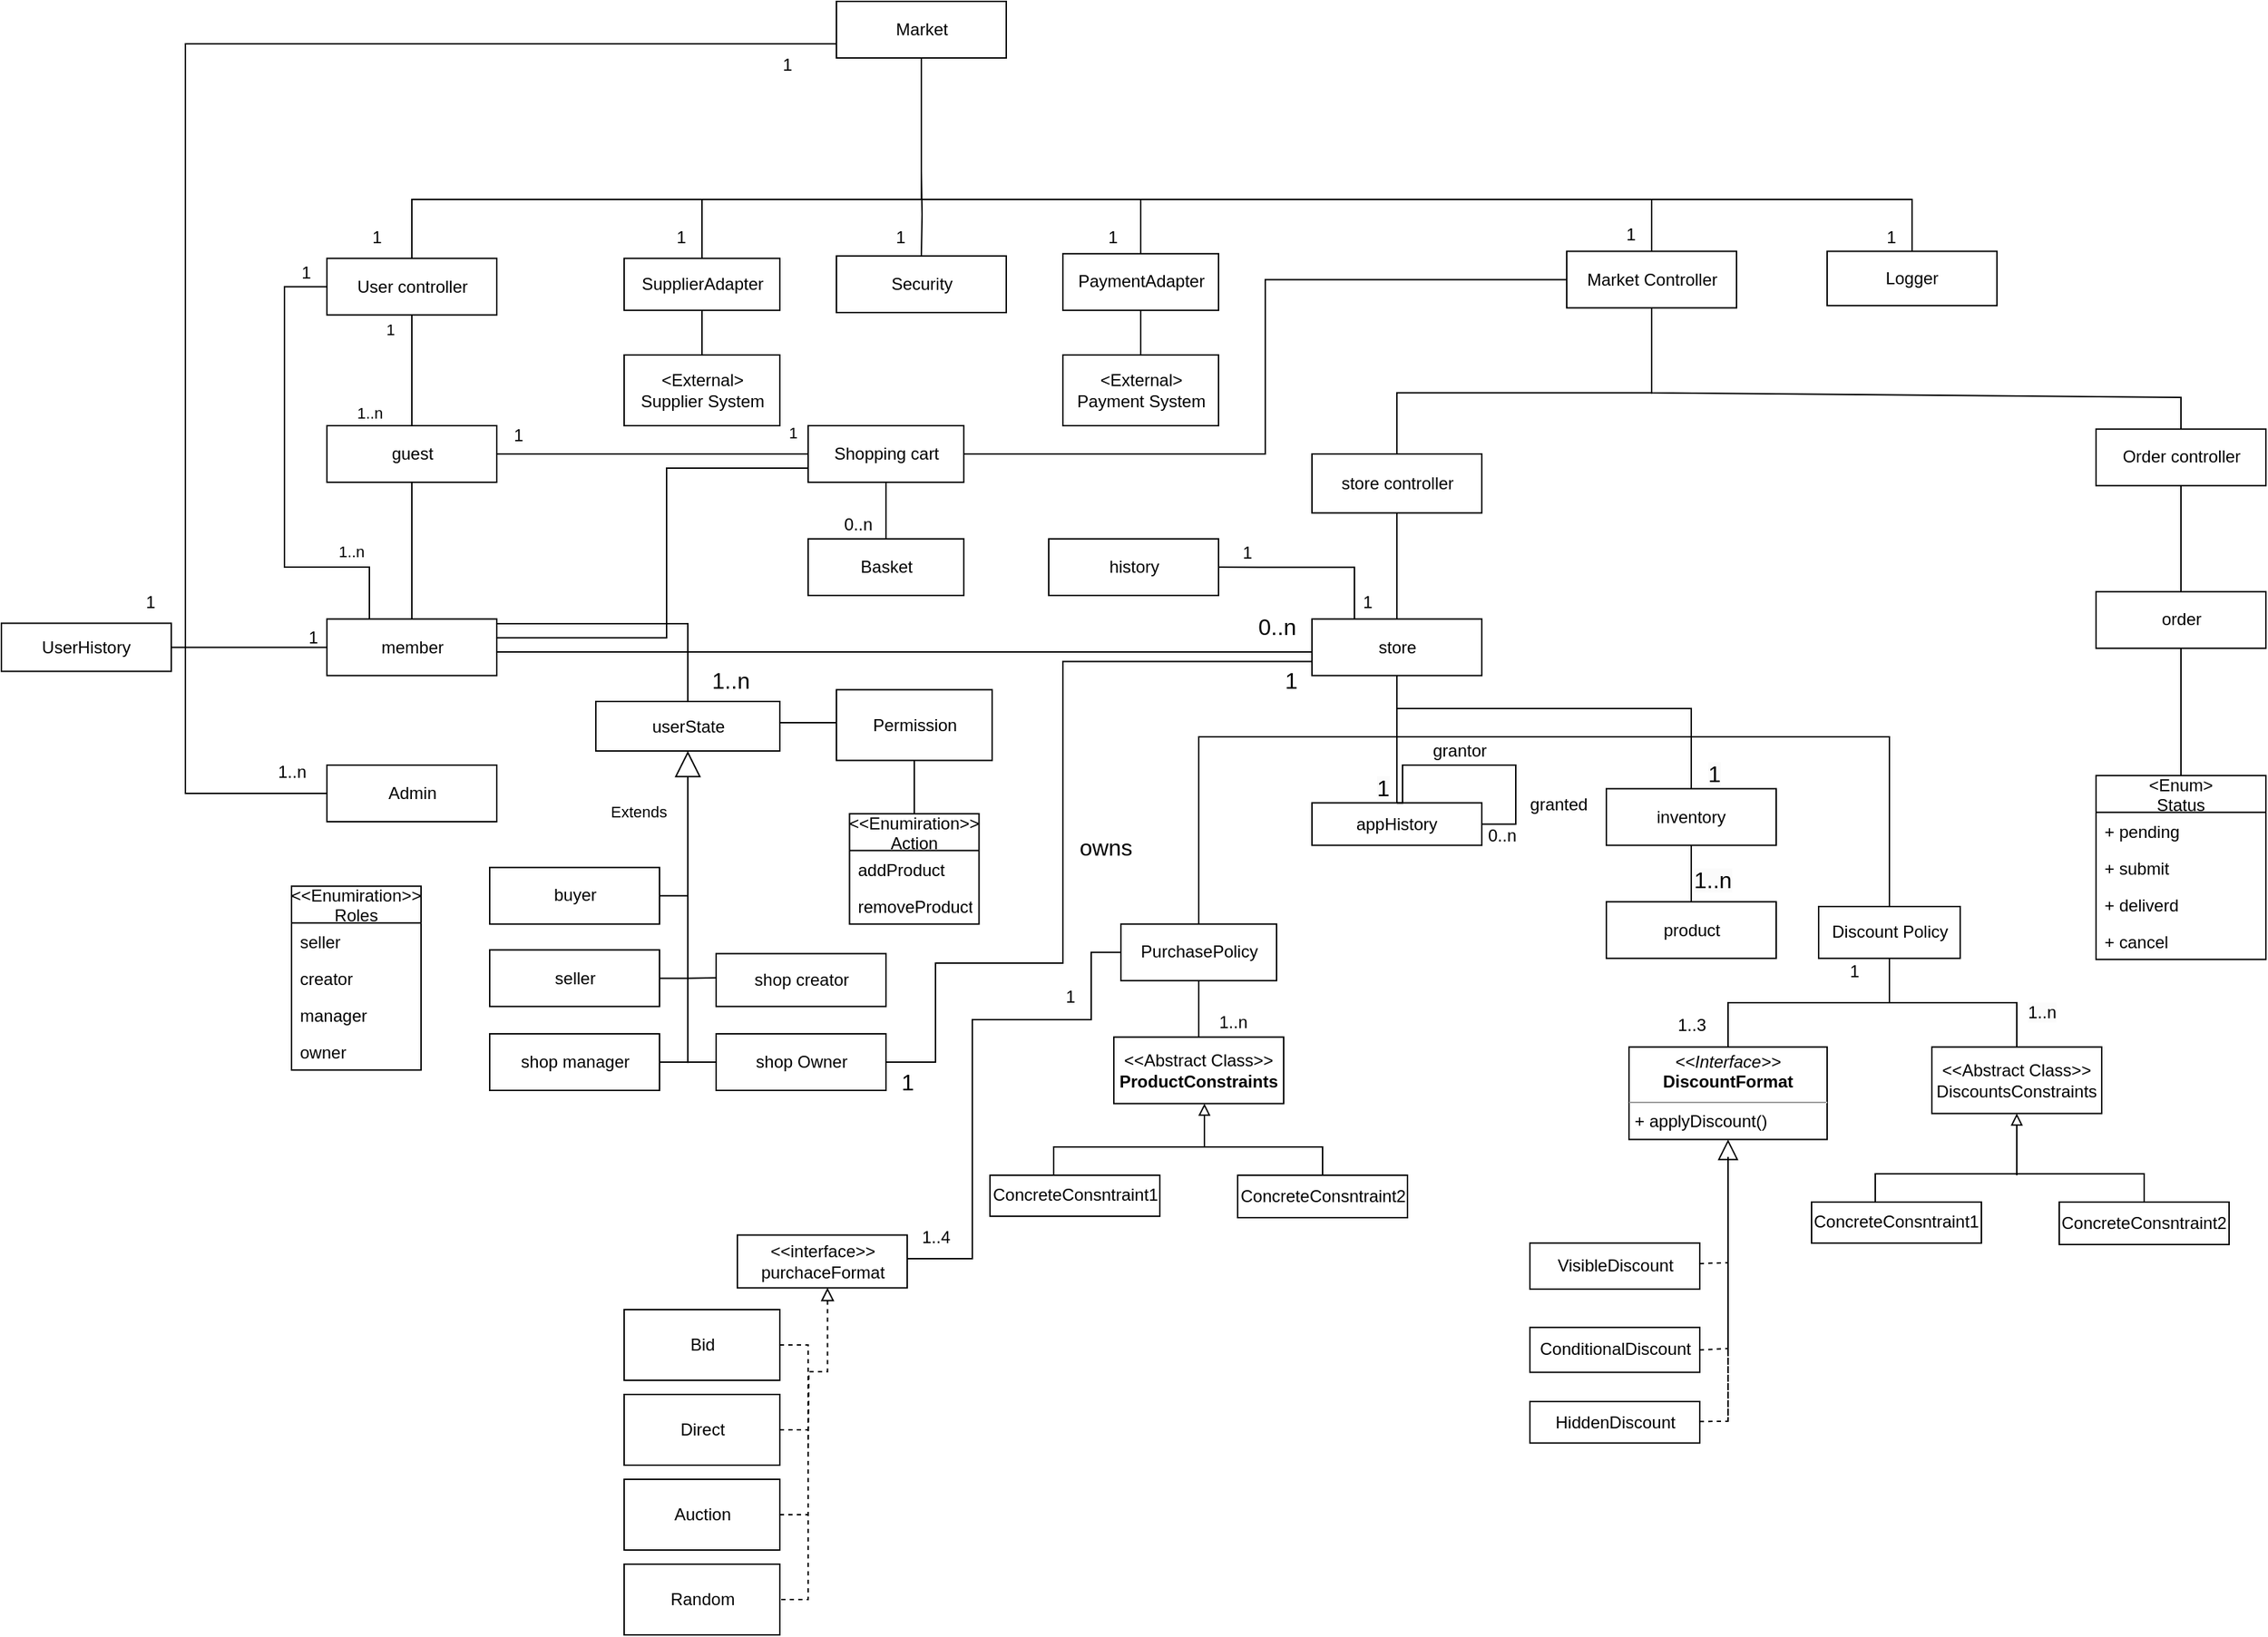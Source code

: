 
<mxfile version="21.1.2" type="device">
  <diagram name="‫עמוד-1‬" id="rkFVJ4aE5Ij6ZQvHDKRF">
    <mxGraphModel dx="2302" dy="1347" grid="1" gridSize="10" guides="1" tooltips="1" connect="1" arrows="1" fold="1" page="1" pageScale="1" pageWidth="827" pageHeight="1169" math="0" shadow="0">
      <root>
        <mxCell id="0" />
        <mxCell id="1" parent="0" />
        <mxCell id="ODd8JgYDGWRqZiN91gh2-188" style="edgeStyle=none;rounded=0;orthogonalLoop=1;jettySize=auto;html=1;entryX=0.5;entryY=0;entryDx=0;entryDy=0;startArrow=none;startFill=0;endArrow=none;endFill=0;" parent="1" source="ODd8JgYDGWRqZiN91gh2-10" target="ODd8JgYDGWRqZiN91gh2-12" edge="1">
          <mxGeometry relative="1" as="geometry">
            <Array as="points">
              <mxPoint x="1176" y="316.7" />
              <mxPoint x="996" y="316.7" />
            </Array>
          </mxGeometry>
        </mxCell>
        <mxCell id="ODd8JgYDGWRqZiN91gh2-189" style="edgeStyle=none;rounded=0;orthogonalLoop=1;jettySize=auto;html=1;entryX=0.5;entryY=0;entryDx=0;entryDy=0;startArrow=none;startFill=0;endArrow=none;endFill=0;" parent="1" source="ODd8JgYDGWRqZiN91gh2-10" target="ODd8JgYDGWRqZiN91gh2-29" edge="1">
          <mxGeometry relative="1" as="geometry">
            <Array as="points">
              <mxPoint x="1176" y="316.7" />
              <mxPoint x="1550" y="320" />
            </Array>
          </mxGeometry>
        </mxCell>
        <mxCell id="ODd8JgYDGWRqZiN91gh2-10" value="Market Controller" style="html=1;" parent="1" vertex="1">
          <mxGeometry x="1116" y="216.7" width="120" height="40" as="geometry" />
        </mxCell>
        <mxCell id="v24xrxlarrLK1afdBzj7-1" style="edgeStyle=orthogonalEdgeStyle;rounded=0;orthogonalLoop=1;jettySize=auto;html=1;entryX=0.25;entryY=0;entryDx=0;entryDy=0;endArrow=none;endFill=0;" parent="1" source="ODd8JgYDGWRqZiN91gh2-11" target="ODd8JgYDGWRqZiN91gh2-123" edge="1">
          <mxGeometry relative="1" as="geometry">
            <Array as="points">
              <mxPoint x="210" y="242" />
              <mxPoint x="210" y="440" />
              <mxPoint x="270" y="440" />
            </Array>
          </mxGeometry>
        </mxCell>
        <mxCell id="ODd8JgYDGWRqZiN91gh2-11" value="User controller" style="html=1;" parent="1" vertex="1">
          <mxGeometry x="240" y="221.7" width="120" height="40" as="geometry" />
        </mxCell>
        <mxCell id="ODd8JgYDGWRqZiN91gh2-12" value="store controller" style="html=1;" parent="1" vertex="1">
          <mxGeometry x="936" y="360" width="120" height="41.7" as="geometry" />
        </mxCell>
        <mxCell id="ODd8JgYDGWRqZiN91gh2-83" style="edgeStyle=none;rounded=0;orthogonalLoop=1;jettySize=auto;html=1;startArrow=none;startFill=0;endArrow=none;endFill=0;entryX=0;entryY=0.5;entryDx=0;entryDy=0;exitX=1;exitY=0.5;exitDx=0;exitDy=0;" parent="1" source="ODd8JgYDGWRqZiN91gh2-43" target="ODd8JgYDGWRqZiN91gh2-76" edge="1">
          <mxGeometry relative="1" as="geometry">
            <mxPoint x="250" y="496.7" as="sourcePoint" />
            <Array as="points">
              <mxPoint x="400" y="360" />
              <mxPoint x="570" y="360" />
            </Array>
          </mxGeometry>
        </mxCell>
        <mxCell id="ODd8JgYDGWRqZiN91gh2-17" value="1" style="endArrow=none;html=1;endSize=12;startArrow=none;startSize=14;startFill=0;edgeStyle=orthogonalEdgeStyle;align=left;verticalAlign=bottom;rounded=0;endFill=0;exitX=0.5;exitY=1;exitDx=0;exitDy=0;" parent="1" source="ODd8JgYDGWRqZiN91gh2-11" target="ODd8JgYDGWRqZiN91gh2-43" edge="1">
          <mxGeometry x="-0.52" y="-20" relative="1" as="geometry">
            <mxPoint x="280" y="310" as="sourcePoint" />
            <mxPoint x="310" y="480" as="targetPoint" />
            <mxPoint as="offset" />
            <Array as="points" />
          </mxGeometry>
        </mxCell>
        <mxCell id="ODd8JgYDGWRqZiN91gh2-46" value="1..n" style="edgeLabel;html=1;align=center;verticalAlign=middle;resizable=0;points=[];" parent="ODd8JgYDGWRqZiN91gh2-17" vertex="1" connectable="0">
          <mxGeometry x="0.877" y="3" relative="1" as="geometry">
            <mxPoint x="-33" y="-4" as="offset" />
          </mxGeometry>
        </mxCell>
        <mxCell id="Q3EcY2VjpeWDla9Mks9k-8" style="edgeStyle=orthogonalEdgeStyle;rounded=0;orthogonalLoop=1;jettySize=auto;html=1;entryX=0;entryY=0.5;entryDx=0;entryDy=0;endArrow=none;endFill=0;" parent="1" source="ODd8JgYDGWRqZiN91gh2-18" target="yxRQthmmu6O1LKz6OyQO-40" edge="1">
          <mxGeometry relative="1" as="geometry">
            <mxPoint x="595" y="548.68" as="targetPoint" />
            <Array as="points">
              <mxPoint x="600" y="550" />
            </Array>
          </mxGeometry>
        </mxCell>
        <mxCell id="ODd8JgYDGWRqZiN91gh2-18" value="userState" style="html=1;" parent="1" vertex="1">
          <mxGeometry x="430" y="535" width="130" height="35" as="geometry" />
        </mxCell>
        <mxCell id="ODd8JgYDGWRqZiN91gh2-21" style="edgeStyle=orthogonalEdgeStyle;rounded=0;orthogonalLoop=1;jettySize=auto;html=1;endArrow=none;endFill=0;" parent="1" source="ODd8JgYDGWRqZiN91gh2-20" edge="1">
          <mxGeometry relative="1" as="geometry">
            <mxPoint x="660" y="180" as="targetPoint" />
          </mxGeometry>
        </mxCell>
        <mxCell id="-APXzpNi7e3R-6h7DP6N-12" style="edgeStyle=orthogonalEdgeStyle;rounded=0;orthogonalLoop=1;jettySize=auto;html=1;entryX=0;entryY=0.5;entryDx=0;entryDy=0;endArrow=none;endFill=0;" parent="1" source="ODd8JgYDGWRqZiN91gh2-20" target="ODd8JgYDGWRqZiN91gh2-85" edge="1">
          <mxGeometry relative="1" as="geometry">
            <mxPoint x="220" y="730" as="targetPoint" />
            <Array as="points">
              <mxPoint x="140" y="70" />
              <mxPoint x="140" y="600" />
              <mxPoint x="240" y="600" />
            </Array>
          </mxGeometry>
        </mxCell>
        <mxCell id="f4669zx7-eFwIOXkD8-4-4" style="edgeStyle=orthogonalEdgeStyle;rounded=0;orthogonalLoop=1;jettySize=auto;html=1;entryX=0.5;entryY=0;entryDx=0;entryDy=0;endArrow=none;endFill=0;" parent="1" source="ODd8JgYDGWRqZiN91gh2-20" target="f4669zx7-eFwIOXkD8-4-3" edge="1">
          <mxGeometry relative="1" as="geometry">
            <Array as="points">
              <mxPoint x="660" y="180" />
              <mxPoint x="1360" y="180" />
            </Array>
          </mxGeometry>
        </mxCell>
        <mxCell id="ODd8JgYDGWRqZiN91gh2-20" value="Market" style="html=1;" parent="1" vertex="1">
          <mxGeometry x="600" y="40" width="120" height="40" as="geometry" />
        </mxCell>
        <mxCell id="ODd8JgYDGWRqZiN91gh2-25" style="edgeStyle=orthogonalEdgeStyle;rounded=0;orthogonalLoop=1;jettySize=auto;html=1;entryX=0.5;entryY=0;entryDx=0;entryDy=0;endArrow=none;endFill=0;" parent="1" target="ODd8JgYDGWRqZiN91gh2-11" edge="1">
          <mxGeometry relative="1" as="geometry">
            <mxPoint x="640" y="180" as="sourcePoint" />
            <Array as="points">
              <mxPoint x="300" y="180" />
            </Array>
          </mxGeometry>
        </mxCell>
        <mxCell id="ODd8JgYDGWRqZiN91gh2-140" style="edgeStyle=none;rounded=0;orthogonalLoop=1;jettySize=auto;html=1;entryX=0.5;entryY=0;entryDx=0;entryDy=0;startArrow=none;startFill=0;endArrow=none;endFill=0;" parent="1" target="-APXzpNi7e3R-6h7DP6N-36" edge="1">
          <mxGeometry relative="1" as="geometry">
            <Array as="points">
              <mxPoint x="660" y="180" />
              <mxPoint x="505" y="180" />
            </Array>
            <mxPoint x="500" y="216.7" as="targetPoint" />
            <mxPoint x="660" y="160" as="sourcePoint" />
          </mxGeometry>
        </mxCell>
        <mxCell id="ODd8JgYDGWRqZiN91gh2-141" style="edgeStyle=none;rounded=0;orthogonalLoop=1;jettySize=auto;html=1;entryX=0.5;entryY=0;entryDx=0;entryDy=0;startArrow=none;startFill=0;endArrow=none;endFill=0;" parent="1" target="-APXzpNi7e3R-6h7DP6N-34" edge="1">
          <mxGeometry relative="1" as="geometry">
            <Array as="points">
              <mxPoint x="660" y="180" />
              <mxPoint x="815" y="180" />
            </Array>
            <mxPoint x="806.0" y="216.7" as="targetPoint" />
            <mxPoint x="660" y="160" as="sourcePoint" />
          </mxGeometry>
        </mxCell>
        <mxCell id="-APXzpNi7e3R-6h7DP6N-39" style="edgeStyle=orthogonalEdgeStyle;rounded=0;orthogonalLoop=1;jettySize=auto;html=1;entryX=0.5;entryY=0;entryDx=0;entryDy=0;endArrow=none;endFill=0;" parent="1" target="-APXzpNi7e3R-6h7DP6N-20" edge="1">
          <mxGeometry relative="1" as="geometry">
            <mxPoint x="660" y="160" as="sourcePoint" />
          </mxGeometry>
        </mxCell>
        <mxCell id="ODd8JgYDGWRqZiN91gh2-185" style="edgeStyle=none;rounded=0;orthogonalLoop=1;jettySize=auto;html=1;exitX=0.5;exitY=1;exitDx=0;exitDy=0;entryX=0.5;entryY=0;entryDx=0;entryDy=0;startArrow=none;startFill=0;endArrow=none;endFill=0;" parent="1" source="ODd8JgYDGWRqZiN91gh2-27" target="ODd8JgYDGWRqZiN91gh2-184" edge="1">
          <mxGeometry relative="1" as="geometry">
            <Array as="points">
              <mxPoint x="996" y="560" />
              <mxPoint x="1344" y="560" />
            </Array>
          </mxGeometry>
        </mxCell>
        <mxCell id="ODd8JgYDGWRqZiN91gh2-186" style="edgeStyle=none;rounded=0;orthogonalLoop=1;jettySize=auto;html=1;exitX=0.5;exitY=1;exitDx=0;exitDy=0;entryX=0.5;entryY=0;entryDx=0;entryDy=0;startArrow=none;startFill=0;endArrow=none;endFill=0;" parent="1" source="ODd8JgYDGWRqZiN91gh2-27" target="Y32BuV7cdeY4dN6Mmz1U-1" edge="1">
          <mxGeometry relative="1" as="geometry">
            <Array as="points">
              <mxPoint x="996" y="560" />
              <mxPoint x="856" y="560" />
            </Array>
            <mxPoint x="856" y="710" as="targetPoint" />
          </mxGeometry>
        </mxCell>
        <mxCell id="p_VHPN1_gjO6qZcoMLTe-158" style="edgeStyle=orthogonalEdgeStyle;rounded=0;orthogonalLoop=1;jettySize=auto;html=1;exitX=0.25;exitY=0;exitDx=0;exitDy=0;entryX=1;entryY=0.5;entryDx=0;entryDy=0;startArrow=none;startFill=0;endArrow=none;endFill=0;" parent="1" source="ODd8JgYDGWRqZiN91gh2-27" target="p_VHPN1_gjO6qZcoMLTe-157" edge="1">
          <mxGeometry relative="1" as="geometry" />
        </mxCell>
        <mxCell id="Ld3xxpGqD0_XtxCi6bYy-3" style="edgeStyle=orthogonalEdgeStyle;rounded=0;orthogonalLoop=1;jettySize=auto;html=1;endArrow=none;endFill=0;" edge="1" parent="1" source="ODd8JgYDGWRqZiN91gh2-27" target="Ld3xxpGqD0_XtxCi6bYy-2">
          <mxGeometry relative="1" as="geometry">
            <Array as="points">
              <mxPoint x="996" y="540" />
              <mxPoint x="1204" y="540" />
            </Array>
          </mxGeometry>
        </mxCell>
        <mxCell id="ODd8JgYDGWRqZiN91gh2-27" value="store" style="html=1;" parent="1" vertex="1">
          <mxGeometry x="936" y="476.7" width="120" height="40" as="geometry" />
        </mxCell>
        <mxCell id="ODd8JgYDGWRqZiN91gh2-29" value="Order controller" style="html=1;" parent="1" vertex="1">
          <mxGeometry x="1490" y="342.38" width="120" height="40" as="geometry" />
        </mxCell>
        <mxCell id="p_VHPN1_gjO6qZcoMLTe-162" style="edgeStyle=orthogonalEdgeStyle;rounded=0;orthogonalLoop=1;jettySize=auto;html=1;entryX=0;entryY=0.75;entryDx=0;entryDy=0;startArrow=none;startFill=0;endArrow=none;endFill=0;" parent="1" source="ODd8JgYDGWRqZiN91gh2-35" target="ODd8JgYDGWRqZiN91gh2-27" edge="1">
          <mxGeometry relative="1" as="geometry">
            <Array as="points">
              <mxPoint x="670" y="790" />
              <mxPoint x="670" y="720" />
              <mxPoint x="760" y="720" />
              <mxPoint x="760" y="507" />
            </Array>
          </mxGeometry>
        </mxCell>
        <mxCell id="ODd8JgYDGWRqZiN91gh2-35" value="shop Owner" style="html=1;" parent="1" vertex="1">
          <mxGeometry x="515" y="770.0" width="120" height="40" as="geometry" />
        </mxCell>
        <mxCell id="-APXzpNi7e3R-6h7DP6N-9" style="edgeStyle=orthogonalEdgeStyle;rounded=0;orthogonalLoop=1;jettySize=auto;html=1;entryX=0;entryY=0.5;entryDx=0;entryDy=0;endArrow=none;endFill=0;" parent="1" source="ODd8JgYDGWRqZiN91gh2-36" target="ODd8JgYDGWRqZiN91gh2-35" edge="1">
          <mxGeometry relative="1" as="geometry" />
        </mxCell>
        <mxCell id="ODd8JgYDGWRqZiN91gh2-36" value="shop manager" style="html=1;" parent="1" vertex="1">
          <mxGeometry x="355" y="770.0" width="120" height="40" as="geometry" />
        </mxCell>
        <mxCell id="ODd8JgYDGWRqZiN91gh2-37" value="shop creator" style="html=1;" parent="1" vertex="1">
          <mxGeometry x="515" y="713.3" width="120" height="37.38" as="geometry" />
        </mxCell>
        <mxCell id="-APXzpNi7e3R-6h7DP6N-8" style="edgeStyle=orthogonalEdgeStyle;rounded=0;orthogonalLoop=1;jettySize=auto;html=1;entryX=-0.002;entryY=0.457;entryDx=0;entryDy=0;entryPerimeter=0;endArrow=none;endFill=0;" parent="1" source="ODd8JgYDGWRqZiN91gh2-38" target="ODd8JgYDGWRqZiN91gh2-37" edge="1">
          <mxGeometry relative="1" as="geometry" />
        </mxCell>
        <mxCell id="ODd8JgYDGWRqZiN91gh2-38" value="seller" style="html=1;" parent="1" vertex="1">
          <mxGeometry x="355" y="710.68" width="120" height="40" as="geometry" />
        </mxCell>
        <mxCell id="ODd8JgYDGWRqZiN91gh2-43" value="guest" style="html=1;" parent="1" vertex="1">
          <mxGeometry x="240" y="340.0" width="120" height="40" as="geometry" />
        </mxCell>
        <mxCell id="ODd8JgYDGWRqZiN91gh2-49" value="" style="endArrow=none;endFill=0;endSize=24;html=1;rounded=0;exitX=0.5;exitY=0;exitDx=0;exitDy=0;entryX=0.5;entryY=1;entryDx=0;entryDy=0;startArrow=none;startFill=0;" parent="1" source="ODd8JgYDGWRqZiN91gh2-27" target="ODd8JgYDGWRqZiN91gh2-12" edge="1">
          <mxGeometry width="160" relative="1" as="geometry">
            <mxPoint x="620" y="491.7" as="sourcePoint" />
            <mxPoint x="1036" y="416.7" as="targetPoint" />
          </mxGeometry>
        </mxCell>
        <mxCell id="ODd8JgYDGWRqZiN91gh2-52" value="product" style="html=1;" parent="1" vertex="1">
          <mxGeometry x="1144" y="676.65" width="120" height="40" as="geometry" />
        </mxCell>
        <mxCell id="ODd8JgYDGWRqZiN91gh2-55" value="order" style="html=1;" parent="1" vertex="1">
          <mxGeometry x="1490" y="457.38" width="120" height="40" as="geometry" />
        </mxCell>
        <mxCell id="ODd8JgYDGWRqZiN91gh2-58" value="" style="endArrow=none;endFill=0;endSize=24;html=1;rounded=0;exitX=0.5;exitY=0;exitDx=0;exitDy=0;entryX=0.5;entryY=1;entryDx=0;entryDy=0;startArrow=none;startFill=0;" parent="1" source="ODd8JgYDGWRqZiN91gh2-55" target="ODd8JgYDGWRqZiN91gh2-29" edge="1">
          <mxGeometry width="160" relative="1" as="geometry">
            <mxPoint x="1553" y="387.38" as="sourcePoint" />
            <mxPoint x="1486" y="427.38" as="targetPoint" />
          </mxGeometry>
        </mxCell>
        <mxCell id="ODd8JgYDGWRqZiN91gh2-70" value="&lt;Enum&gt;&#xa;Status" style="swimlane;fontStyle=0;childLayout=stackLayout;horizontal=1;startSize=26;fillColor=none;horizontalStack=0;resizeParent=1;resizeParentMax=0;resizeLast=0;collapsible=1;marginBottom=0;" parent="1" vertex="1">
          <mxGeometry x="1490" y="587.38" width="120" height="130" as="geometry" />
        </mxCell>
        <mxCell id="ODd8JgYDGWRqZiN91gh2-71" value="+ pending" style="text;strokeColor=none;fillColor=none;align=left;verticalAlign=top;spacingLeft=4;spacingRight=4;overflow=hidden;rotatable=0;points=[[0,0.5],[1,0.5]];portConstraint=eastwest;" parent="ODd8JgYDGWRqZiN91gh2-70" vertex="1">
          <mxGeometry y="26" width="120" height="26" as="geometry" />
        </mxCell>
        <mxCell id="ODd8JgYDGWRqZiN91gh2-72" value="+ submit" style="text;strokeColor=none;fillColor=none;align=left;verticalAlign=top;spacingLeft=4;spacingRight=4;overflow=hidden;rotatable=0;points=[[0,0.5],[1,0.5]];portConstraint=eastwest;" parent="ODd8JgYDGWRqZiN91gh2-70" vertex="1">
          <mxGeometry y="52" width="120" height="26" as="geometry" />
        </mxCell>
        <mxCell id="ODd8JgYDGWRqZiN91gh2-74" value="+ deliverd" style="text;strokeColor=none;fillColor=none;align=left;verticalAlign=top;spacingLeft=4;spacingRight=4;overflow=hidden;rotatable=0;points=[[0,0.5],[1,0.5]];portConstraint=eastwest;" parent="ODd8JgYDGWRqZiN91gh2-70" vertex="1">
          <mxGeometry y="78" width="120" height="26" as="geometry" />
        </mxCell>
        <mxCell id="ODd8JgYDGWRqZiN91gh2-73" value="+ cancel" style="text;strokeColor=none;fillColor=none;align=left;verticalAlign=top;spacingLeft=4;spacingRight=4;overflow=hidden;rotatable=0;points=[[0,0.5],[1,0.5]];portConstraint=eastwest;" parent="ODd8JgYDGWRqZiN91gh2-70" vertex="1">
          <mxGeometry y="104" width="120" height="26" as="geometry" />
        </mxCell>
        <mxCell id="ODd8JgYDGWRqZiN91gh2-75" value="" style="endArrow=none;endFill=0;endSize=12;html=1;rounded=0;exitX=0.5;exitY=1;exitDx=0;exitDy=0;entryX=0.5;entryY=0;entryDx=0;entryDy=0;startArrow=none;startFill=0;" parent="1" source="ODd8JgYDGWRqZiN91gh2-55" target="ODd8JgYDGWRqZiN91gh2-70" edge="1">
          <mxGeometry width="160" relative="1" as="geometry">
            <mxPoint x="1537" y="547.38" as="sourcePoint" />
            <mxPoint x="1697" y="547.38" as="targetPoint" />
          </mxGeometry>
        </mxCell>
        <mxCell id="-APXzpNi7e3R-6h7DP6N-27" style="edgeStyle=orthogonalEdgeStyle;rounded=0;orthogonalLoop=1;jettySize=auto;html=1;entryX=0;entryY=0.5;entryDx=0;entryDy=0;endArrow=none;endFill=0;" parent="1" source="ODd8JgYDGWRqZiN91gh2-76" target="ODd8JgYDGWRqZiN91gh2-10" edge="1">
          <mxGeometry relative="1" as="geometry" />
        </mxCell>
        <mxCell id="ODd8JgYDGWRqZiN91gh2-76" value="Shopping cart" style="html=1;" parent="1" vertex="1">
          <mxGeometry x="580" y="340" width="110" height="40" as="geometry" />
        </mxCell>
        <mxCell id="ODd8JgYDGWRqZiN91gh2-77" value="Basket" style="html=1;" parent="1" vertex="1">
          <mxGeometry x="580" y="420.05" width="110" height="40" as="geometry" />
        </mxCell>
        <mxCell id="ODd8JgYDGWRqZiN91gh2-82" value="" style="endArrow=none;endFill=0;endSize=24;html=1;rounded=0;exitX=0.5;exitY=0;exitDx=0;exitDy=0;" parent="1" source="ODd8JgYDGWRqZiN91gh2-77" target="ODd8JgYDGWRqZiN91gh2-76" edge="1">
          <mxGeometry width="160" relative="1" as="geometry">
            <mxPoint x="-10.0" y="543.35" as="sourcePoint" />
            <mxPoint x="-30.0" y="533.35" as="targetPoint" />
          </mxGeometry>
        </mxCell>
        <mxCell id="ODd8JgYDGWRqZiN91gh2-85" value="Admin" style="html=1;" parent="1" vertex="1">
          <mxGeometry x="240" y="580" width="120" height="40" as="geometry" />
        </mxCell>
        <mxCell id="ODd8JgYDGWRqZiN91gh2-110" value="Extends" style="endArrow=block;endSize=16;endFill=0;html=1;rounded=0;entryX=0.5;entryY=1;entryDx=0;entryDy=0;" parent="1" target="ODd8JgYDGWRqZiN91gh2-18" edge="1">
          <mxGeometry x="0.607" y="35" width="160" relative="1" as="geometry">
            <mxPoint x="495" y="790.68" as="sourcePoint" />
            <mxPoint x="155" y="679.58" as="targetPoint" />
            <Array as="points" />
            <mxPoint as="offset" />
          </mxGeometry>
        </mxCell>
        <mxCell id="f4669zx7-eFwIOXkD8-4-1" style="edgeStyle=orthogonalEdgeStyle;rounded=0;orthogonalLoop=1;jettySize=auto;html=1;entryX=0;entryY=0.5;entryDx=0;entryDy=0;endArrow=none;endFill=0;" parent="1" source="ODd8JgYDGWRqZiN91gh2-123" target="ODd8JgYDGWRqZiN91gh2-76" edge="1">
          <mxGeometry relative="1" as="geometry">
            <Array as="points">
              <mxPoint x="480" y="490" />
              <mxPoint x="480" y="370" />
              <mxPoint x="580" y="370" />
            </Array>
          </mxGeometry>
        </mxCell>
        <mxCell id="Ld3xxpGqD0_XtxCi6bYy-6" style="edgeStyle=orthogonalEdgeStyle;rounded=0;orthogonalLoop=1;jettySize=auto;html=1;endArrow=none;endFill=0;" edge="1" parent="1" source="ODd8JgYDGWRqZiN91gh2-123" target="ODd8JgYDGWRqZiN91gh2-43">
          <mxGeometry relative="1" as="geometry" />
        </mxCell>
        <mxCell id="ODd8JgYDGWRqZiN91gh2-123" value="member" style="html=1;" parent="1" vertex="1">
          <mxGeometry x="240" y="476.7" width="120" height="40" as="geometry" />
        </mxCell>
        <mxCell id="ODd8JgYDGWRqZiN91gh2-126" value="" style="endArrow=none;endFill=0;endSize=24;html=1;rounded=0;exitX=0.5;exitY=0;exitDx=0;exitDy=0;startArrow=none;startFill=0;" parent="1" source="ODd8JgYDGWRqZiN91gh2-18" edge="1">
          <mxGeometry width="160" relative="1" as="geometry">
            <mxPoint x="370" y="770" as="sourcePoint" />
            <mxPoint x="360" y="480" as="targetPoint" />
            <Array as="points">
              <mxPoint x="495" y="480" />
              <mxPoint x="400" y="480" />
            </Array>
          </mxGeometry>
        </mxCell>
        <mxCell id="yxRQthmmu6O1LKz6OyQO-62" style="edgeStyle=orthogonalEdgeStyle;rounded=0;orthogonalLoop=1;jettySize=auto;html=1;fontSize=12;endArrow=none;endFill=0;exitX=1;exitY=0.5;exitDx=0;exitDy=0;" parent="1" source="ODd8JgYDGWRqZiN91gh2-123" target="ODd8JgYDGWRqZiN91gh2-27" edge="1">
          <mxGeometry relative="1" as="geometry">
            <mxPoint x="370" y="496.7" as="sourcePoint" />
            <Array as="points">
              <mxPoint x="360" y="500" />
            </Array>
          </mxGeometry>
        </mxCell>
        <mxCell id="ODd8JgYDGWRqZiN91gh2-139" style="edgeStyle=orthogonalEdgeStyle;rounded=0;orthogonalLoop=1;jettySize=auto;html=1;entryX=0.5;entryY=0;entryDx=0;entryDy=0;exitX=0.5;exitY=1;exitDx=0;exitDy=0;startArrow=none;endArrow=none;endFill=0;" parent="1" target="ODd8JgYDGWRqZiN91gh2-10" edge="1">
          <mxGeometry relative="1" as="geometry">
            <mxPoint x="660" y="160" as="sourcePoint" />
            <mxPoint x="230" y="210" as="targetPoint" />
            <Array as="points">
              <mxPoint x="660" y="180" />
              <mxPoint x="1176" y="180" />
            </Array>
          </mxGeometry>
        </mxCell>
        <mxCell id="ODd8JgYDGWRqZiN91gh2-175" value="" style="group" parent="1" vertex="1" connectable="0">
          <mxGeometry x="1090" y="779.32" width="210" height="283.3" as="geometry" />
        </mxCell>
        <mxCell id="ODd8JgYDGWRqZiN91gh2-147" value="&lt;p style=&quot;margin:0px;margin-top:4px;text-align:center;&quot;&gt;&lt;i&gt;&amp;lt;&amp;lt;Interface&amp;gt;&amp;gt;&lt;/i&gt;&lt;br&gt;&lt;b&gt;DiscountFormat&lt;/b&gt;&lt;/p&gt;&lt;hr size=&quot;1&quot;&gt;&lt;p style=&quot;margin:0px;margin-left:4px;&quot;&gt;+ applyDiscount()&lt;br&gt;&lt;br&gt;&lt;/p&gt;" style="verticalAlign=top;align=left;overflow=fill;fontSize=12;fontFamily=Helvetica;html=1;" parent="ODd8JgYDGWRqZiN91gh2-175" vertex="1">
          <mxGeometry x="70" width="140" height="65.384" as="geometry" />
        </mxCell>
        <mxCell id="ODd8JgYDGWRqZiN91gh2-160" value="ConditionalDiscount" style="html=1;" parent="ODd8JgYDGWRqZiN91gh2-175" vertex="1">
          <mxGeometry y="198.3" width="120" height="31.7" as="geometry" />
        </mxCell>
        <mxCell id="ODd8JgYDGWRqZiN91gh2-162" value="HiddenDiscount" style="html=1;" parent="ODd8JgYDGWRqZiN91gh2-175" vertex="1">
          <mxGeometry y="250.7" width="120" height="29.3" as="geometry" />
        </mxCell>
        <mxCell id="ODd8JgYDGWRqZiN91gh2-163" value="VisibleDiscount" style="html=1;" parent="ODd8JgYDGWRqZiN91gh2-175" vertex="1">
          <mxGeometry y="138.614" width="120" height="32.599" as="geometry" />
        </mxCell>
        <mxCell id="ODd8JgYDGWRqZiN91gh2-166" value="" style="endArrow=block;dashed=1;endFill=0;endSize=12;html=1;rounded=0;entryX=0.5;entryY=1;entryDx=0;entryDy=0;" parent="ODd8JgYDGWRqZiN91gh2-175" target="ODd8JgYDGWRqZiN91gh2-147" edge="1">
          <mxGeometry width="160" relative="1" as="geometry">
            <mxPoint x="140" y="264.619" as="sourcePoint" />
            <mxPoint x="150" y="68.467" as="targetPoint" />
            <Array as="points">
              <mxPoint x="140" y="180.554" />
              <mxPoint x="140" y="77.807" />
            </Array>
          </mxGeometry>
        </mxCell>
        <mxCell id="ODd8JgYDGWRqZiN91gh2-167" value="" style="html=1;verticalAlign=bottom;endArrow=none;dashed=1;endSize=8;rounded=0;endFill=0;" parent="ODd8JgYDGWRqZiN91gh2-175" source="ODd8JgYDGWRqZiN91gh2-163" edge="1">
          <mxGeometry relative="1" as="geometry">
            <mxPoint x="170" y="157.165" as="sourcePoint" />
            <mxPoint x="140" y="96.488" as="targetPoint" />
            <Array as="points">
              <mxPoint x="140" y="152.532" />
            </Array>
          </mxGeometry>
        </mxCell>
        <mxCell id="ODd8JgYDGWRqZiN91gh2-168" value="" style="html=1;verticalAlign=bottom;endArrow=none;dashed=1;endSize=8;rounded=0;endFill=0;exitX=1;exitY=0.5;exitDx=0;exitDy=0;" parent="ODd8JgYDGWRqZiN91gh2-175" source="ODd8JgYDGWRqZiN91gh2-160" edge="1">
          <mxGeometry relative="1" as="geometry">
            <mxPoint x="170" y="213.246" as="sourcePoint" />
            <mxPoint x="140" y="77.807" as="targetPoint" />
            <Array as="points">
              <mxPoint x="140" y="213.246" />
            </Array>
          </mxGeometry>
        </mxCell>
        <mxCell id="ODd8JgYDGWRqZiN91gh2-169" value="" style="html=1;verticalAlign=bottom;endArrow=none;dashed=1;endSize=8;rounded=0;endFill=0;" parent="ODd8JgYDGWRqZiN91gh2-175" source="ODd8JgYDGWRqZiN91gh2-162" edge="1">
          <mxGeometry relative="1" as="geometry">
            <mxPoint x="170" y="269.283" as="sourcePoint" />
            <mxPoint x="140" y="77.807" as="targetPoint" />
            <Array as="points">
              <mxPoint x="140" y="264.619" />
              <mxPoint x="140" y="77.807" />
            </Array>
          </mxGeometry>
        </mxCell>
        <mxCell id="ODd8JgYDGWRqZiN91gh2-181" value="1..3" style="text;html=1;align=center;verticalAlign=middle;resizable=0;points=[];autosize=1;strokeColor=none;fillColor=none;" parent="1" vertex="1">
          <mxGeometry x="1184" y="749.32" width="40" height="30" as="geometry" />
        </mxCell>
        <mxCell id="Y32BuV7cdeY4dN6Mmz1U-3" style="edgeStyle=orthogonalEdgeStyle;rounded=0;orthogonalLoop=1;jettySize=auto;html=1;entryX=0.5;entryY=0;entryDx=0;entryDy=0;endArrow=none;endFill=0;" parent="1" source="ODd8JgYDGWRqZiN91gh2-184" target="ODd8JgYDGWRqZiN91gh2-147" edge="1">
          <mxGeometry relative="1" as="geometry" />
        </mxCell>
        <mxCell id="Y32BuV7cdeY4dN6Mmz1U-14" style="edgeStyle=orthogonalEdgeStyle;rounded=0;orthogonalLoop=1;jettySize=auto;html=1;entryX=0.5;entryY=0;entryDx=0;entryDy=0;startArrow=none;startFill=0;endArrow=none;endFill=0;" parent="1" source="ODd8JgYDGWRqZiN91gh2-184" target="Y32BuV7cdeY4dN6Mmz1U-11" edge="1">
          <mxGeometry relative="1" as="geometry" />
        </mxCell>
        <mxCell id="ODd8JgYDGWRqZiN91gh2-184" value="Discount Policy" style="html=1;" parent="1" vertex="1">
          <mxGeometry x="1294" y="680" width="100" height="36.65" as="geometry" />
        </mxCell>
        <mxCell id="yxRQthmmu6O1LKz6OyQO-16" value="" style="endArrow=none;endFill=0;endSize=24;html=1;rounded=0;exitX=0.5;exitY=0;exitDx=0;exitDy=0;entryX=0.5;entryY=1;entryDx=0;entryDy=0;startArrow=none;startFill=0;" parent="1" source="ODd8JgYDGWRqZiN91gh2-52" target="Ld3xxpGqD0_XtxCi6bYy-2" edge="1">
          <mxGeometry width="160" relative="1" as="geometry">
            <mxPoint x="1101" y="406.7" as="sourcePoint" />
            <mxPoint x="1096" y="466.7" as="targetPoint" />
            <Array as="points" />
          </mxGeometry>
        </mxCell>
        <mxCell id="yxRQthmmu6O1LKz6OyQO-40" value="Permission" style="html=1;fontSize=12;" parent="1" vertex="1">
          <mxGeometry x="600" y="526.7" width="110" height="50" as="geometry" />
        </mxCell>
        <mxCell id="yxRQthmmu6O1LKz6OyQO-52" value="&lt;&lt;Enumiration&gt;&gt;&#xa;Action" style="swimlane;fontStyle=0;childLayout=stackLayout;horizontal=1;startSize=26;fillColor=none;horizontalStack=0;resizeParent=1;resizeParentMax=0;resizeLast=0;collapsible=1;marginBottom=0;fontSize=12;" parent="1" vertex="1">
          <mxGeometry x="609.25" y="614.38" width="91.5" height="78" as="geometry">
            <mxRectangle x="600" y="610" width="130" height="40" as="alternateBounds" />
          </mxGeometry>
        </mxCell>
        <mxCell id="yxRQthmmu6O1LKz6OyQO-53" value="addProduct" style="text;strokeColor=none;fillColor=none;align=left;verticalAlign=top;spacingLeft=4;spacingRight=4;overflow=hidden;rotatable=0;points=[[0,0.5],[1,0.5]];portConstraint=eastwest;fontSize=12;" parent="yxRQthmmu6O1LKz6OyQO-52" vertex="1">
          <mxGeometry y="26" width="91.5" height="26" as="geometry" />
        </mxCell>
        <mxCell id="yxRQthmmu6O1LKz6OyQO-54" value="removeProduct" style="text;strokeColor=none;fillColor=none;align=left;verticalAlign=top;spacingLeft=4;spacingRight=4;overflow=hidden;rotatable=0;points=[[0,0.5],[1,0.5]];portConstraint=eastwest;fontSize=12;" parent="yxRQthmmu6O1LKz6OyQO-52" vertex="1">
          <mxGeometry y="52" width="91.5" height="26" as="geometry" />
        </mxCell>
        <mxCell id="yxRQthmmu6O1LKz6OyQO-56" value="" style="endArrow=none;endFill=0;endSize=24;html=1;rounded=0;entryX=0.5;entryY=1;entryDx=0;entryDy=0;startArrow=none;startFill=0;exitX=0.5;exitY=0;exitDx=0;exitDy=0;" parent="1" source="yxRQthmmu6O1LKz6OyQO-52" target="yxRQthmmu6O1LKz6OyQO-40" edge="1">
          <mxGeometry width="160" relative="1" as="geometry">
            <mxPoint x="633" y="616.7" as="sourcePoint" />
            <mxPoint x="633" y="569.4" as="targetPoint" />
          </mxGeometry>
        </mxCell>
        <mxCell id="yxRQthmmu6O1LKz6OyQO-57" value="1" style="text;html=1;align=center;verticalAlign=middle;resizable=0;points=[];autosize=1;strokeColor=none;fillColor=none;fontSize=12;" parent="1" vertex="1">
          <mxGeometry x="360" y="331.7" width="30" height="30" as="geometry" />
        </mxCell>
        <mxCell id="8mWVaUGxtgPUPD3ItH42-1" value="1..n" style="text;html=1;align=center;verticalAlign=middle;resizable=0;points=[];autosize=1;strokeColor=none;fillColor=none;fontSize=16;" parent="1" vertex="1">
          <mxGeometry x="500" y="505" width="50" height="30" as="geometry" />
        </mxCell>
        <mxCell id="8mWVaUGxtgPUPD3ItH42-2" value="0..n" style="text;html=1;align=center;verticalAlign=middle;resizable=0;points=[];autosize=1;strokeColor=none;fillColor=none;fontSize=16;" parent="1" vertex="1">
          <mxGeometry x="886" y="466.7" width="50" height="30" as="geometry" />
        </mxCell>
        <mxCell id="8mWVaUGxtgPUPD3ItH42-4" style="edgeStyle=none;curved=1;rounded=0;orthogonalLoop=1;jettySize=auto;html=1;exitX=0.5;exitY=0;exitDx=0;exitDy=0;fontSize=12;startSize=8;endSize=8;" parent="1" source="ODd8JgYDGWRqZiN91gh2-35" target="ODd8JgYDGWRqZiN91gh2-35" edge="1">
          <mxGeometry relative="1" as="geometry" />
        </mxCell>
        <mxCell id="8mWVaUGxtgPUPD3ItH42-7" value="owns" style="text;html=1;align=center;verticalAlign=middle;resizable=0;points=[];autosize=1;strokeColor=none;fillColor=none;fontSize=16;" parent="1" vertex="1">
          <mxGeometry x="760" y="623" width="60" height="30" as="geometry" />
        </mxCell>
        <mxCell id="8mWVaUGxtgPUPD3ItH42-9" value="1" style="text;html=1;align=center;verticalAlign=middle;resizable=0;points=[];autosize=1;strokeColor=none;fillColor=none;fontSize=16;" parent="1" vertex="1">
          <mxGeometry x="635" y="789.32" width="30" height="30" as="geometry" />
        </mxCell>
        <mxCell id="8mWVaUGxtgPUPD3ItH42-10" value="1" style="text;html=1;align=center;verticalAlign=middle;resizable=0;points=[];autosize=1;strokeColor=none;fillColor=none;fontSize=16;" parent="1" vertex="1">
          <mxGeometry x="906" y="505" width="30" height="30" as="geometry" />
        </mxCell>
        <mxCell id="-APXzpNi7e3R-6h7DP6N-13" value="1..n" style="text;html=1;align=center;verticalAlign=middle;resizable=0;points=[];autosize=1;strokeColor=none;fillColor=none;" parent="1" vertex="1">
          <mxGeometry x="195" y="570" width="40" height="30" as="geometry" />
        </mxCell>
        <mxCell id="-APXzpNi7e3R-6h7DP6N-14" value="1" style="text;html=1;align=center;verticalAlign=middle;resizable=0;points=[];autosize=1;strokeColor=none;fillColor=none;" parent="1" vertex="1">
          <mxGeometry x="550" y="70" width="30" height="30" as="geometry" />
        </mxCell>
        <mxCell id="-APXzpNi7e3R-6h7DP6N-20" value="Security" style="html=1;" parent="1" vertex="1">
          <mxGeometry x="600" y="220" width="120" height="40" as="geometry" />
        </mxCell>
        <mxCell id="-APXzpNi7e3R-6h7DP6N-21" value="0..n" style="text;html=1;align=center;verticalAlign=middle;resizable=0;points=[];autosize=1;strokeColor=none;fillColor=none;fontSize=12;" parent="1" vertex="1">
          <mxGeometry x="595" y="395.05" width="40" height="30" as="geometry" />
        </mxCell>
        <mxCell id="-APXzpNi7e3R-6h7DP6N-22" value="1" style="edgeLabel;html=1;align=center;verticalAlign=middle;resizable=0;points=[];" parent="1" connectable="0" vertex="1">
          <mxGeometry x="490" y="339.998" as="geometry">
            <mxPoint x="79" y="5" as="offset" />
          </mxGeometry>
        </mxCell>
        <mxCell id="-APXzpNi7e3R-6h7DP6N-31" value="&amp;lt;External&amp;gt;&lt;br&gt;Payment System" style="html=1;" parent="1" vertex="1">
          <mxGeometry x="760" y="290" width="110" height="50" as="geometry" />
        </mxCell>
        <mxCell id="-APXzpNi7e3R-6h7DP6N-32" value="&amp;lt;External&amp;gt;&lt;br&gt;Supplier System" style="html=1;" parent="1" vertex="1">
          <mxGeometry x="450" y="290" width="110" height="50" as="geometry" />
        </mxCell>
        <mxCell id="-APXzpNi7e3R-6h7DP6N-33" style="edgeStyle=orthogonalEdgeStyle;rounded=0;orthogonalLoop=1;jettySize=auto;html=1;strokeWidth=1;startArrow=none;startFill=0;endArrow=none;endFill=0;startSize=7;endSize=9;" parent="1" source="-APXzpNi7e3R-6h7DP6N-34" target="-APXzpNi7e3R-6h7DP6N-31" edge="1">
          <mxGeometry relative="1" as="geometry" />
        </mxCell>
        <mxCell id="-APXzpNi7e3R-6h7DP6N-34" value="PaymentAdapter" style="html=1;" parent="1" vertex="1">
          <mxGeometry x="760" y="218.4" width="110" height="40" as="geometry" />
        </mxCell>
        <mxCell id="-APXzpNi7e3R-6h7DP6N-35" style="edgeStyle=orthogonalEdgeStyle;rounded=0;orthogonalLoop=1;jettySize=auto;html=1;strokeWidth=1;startArrow=none;startFill=0;endArrow=none;endFill=0;startSize=7;endSize=9;" parent="1" source="-APXzpNi7e3R-6h7DP6N-36" target="-APXzpNi7e3R-6h7DP6N-32" edge="1">
          <mxGeometry relative="1" as="geometry" />
        </mxCell>
        <mxCell id="-APXzpNi7e3R-6h7DP6N-36" value="SupplierAdapter" style="html=1;" parent="1" vertex="1">
          <mxGeometry x="450" y="221.7" width="110" height="36.7" as="geometry" />
        </mxCell>
        <mxCell id="p_VHPN1_gjO6qZcoMLTe-69" style="edgeStyle=orthogonalEdgeStyle;rounded=0;orthogonalLoop=1;jettySize=auto;html=1;entryX=1;entryY=0.5;entryDx=0;entryDy=0;endArrow=block;endFill=0;" parent="1" edge="1">
          <mxGeometry relative="1" as="geometry">
            <mxPoint x="240" y="1168.5" as="sourcePoint" />
          </mxGeometry>
        </mxCell>
        <mxCell id="p_VHPN1_gjO6qZcoMLTe-87" style="edgeStyle=orthogonalEdgeStyle;rounded=0;orthogonalLoop=1;jettySize=auto;html=1;entryX=0.5;entryY=1;entryDx=0;entryDy=0;endArrow=none;endFill=0;" parent="1" source="p_VHPN1_gjO6qZcoMLTe-140" target="Y32BuV7cdeY4dN6Mmz1U-1" edge="1">
          <mxGeometry relative="1" as="geometry">
            <mxPoint x="715.0" y="960" as="sourcePoint" />
            <mxPoint x="856" y="744" as="targetPoint" />
          </mxGeometry>
        </mxCell>
        <mxCell id="p_VHPN1_gjO6qZcoMLTe-92" style="edgeStyle=orthogonalEdgeStyle;rounded=0;orthogonalLoop=1;jettySize=auto;html=1;entryX=0.375;entryY=-0.018;entryDx=0;entryDy=0;strokeWidth=1;startArrow=none;startFill=0;endArrow=none;endFill=0;startSize=7;endSize=14;exitX=0.5;exitY=0;exitDx=0;exitDy=0;entryPerimeter=0;" parent="1" source="p_VHPN1_gjO6qZcoMLTe-136" target="p_VHPN1_gjO6qZcoMLTe-137" edge="1">
          <mxGeometry relative="1" as="geometry">
            <mxPoint x="753.5" y="840.49" as="targetPoint" />
          </mxGeometry>
        </mxCell>
        <mxCell id="p_VHPN1_gjO6qZcoMLTe-99" style="edgeStyle=orthogonalEdgeStyle;rounded=0;orthogonalLoop=1;jettySize=auto;html=1;strokeWidth=1;startArrow=none;startFill=0;endArrow=none;endFill=0;startSize=7;endSize=9;dashed=1;" parent="1" source="p_VHPN1_gjO6qZcoMLTe-100" edge="1">
          <mxGeometry relative="1" as="geometry">
            <mxPoint x="580" y="1050" as="targetPoint" />
          </mxGeometry>
        </mxCell>
        <mxCell id="p_VHPN1_gjO6qZcoMLTe-100" value="Direct" style="html=1;" parent="1" vertex="1">
          <mxGeometry x="450" y="1025" width="110" height="50" as="geometry" />
        </mxCell>
        <mxCell id="p_VHPN1_gjO6qZcoMLTe-101" style="edgeStyle=orthogonalEdgeStyle;rounded=0;orthogonalLoop=1;jettySize=auto;html=1;entryX=1;entryY=0.5;entryDx=0;entryDy=0;strokeWidth=1;startArrow=none;startFill=0;endArrow=none;endFill=0;startSize=7;endSize=9;dashed=1;" parent="1" source="p_VHPN1_gjO6qZcoMLTe-102" target="p_VHPN1_gjO6qZcoMLTe-105" edge="1">
          <mxGeometry relative="1" as="geometry">
            <Array as="points">
              <mxPoint x="580" y="990" />
              <mxPoint x="580" y="1170" />
            </Array>
          </mxGeometry>
        </mxCell>
        <mxCell id="p_VHPN1_gjO6qZcoMLTe-102" value="Bid" style="html=1;" parent="1" vertex="1">
          <mxGeometry x="450" y="965" width="110" height="50" as="geometry" />
        </mxCell>
        <mxCell id="p_VHPN1_gjO6qZcoMLTe-103" style="edgeStyle=orthogonalEdgeStyle;rounded=0;orthogonalLoop=1;jettySize=auto;html=1;strokeWidth=1;startArrow=none;startFill=0;endArrow=none;endFill=0;startSize=7;endSize=9;dashed=1;" parent="1" source="p_VHPN1_gjO6qZcoMLTe-104" edge="1">
          <mxGeometry relative="1" as="geometry">
            <mxPoint x="580" y="1110" as="targetPoint" />
          </mxGeometry>
        </mxCell>
        <mxCell id="p_VHPN1_gjO6qZcoMLTe-104" value="Auction" style="html=1;" parent="1" vertex="1">
          <mxGeometry x="450" y="1085" width="110" height="50" as="geometry" />
        </mxCell>
        <mxCell id="p_VHPN1_gjO6qZcoMLTe-105" value="Random" style="html=1;" parent="1" vertex="1">
          <mxGeometry x="450" y="1145" width="110" height="50" as="geometry" />
        </mxCell>
        <mxCell id="p_VHPN1_gjO6qZcoMLTe-106" style="edgeStyle=orthogonalEdgeStyle;rounded=0;orthogonalLoop=1;jettySize=auto;html=1;dashed=1;strokeWidth=1;startArrow=block;startFill=0;endArrow=none;endFill=0;startSize=7;endSize=9;exitX=0.531;exitY=0.997;exitDx=0;exitDy=0;exitPerimeter=0;" parent="1" source="Y32BuV7cdeY4dN6Mmz1U-5" edge="1">
          <mxGeometry relative="1" as="geometry">
            <mxPoint x="580" y="1068" as="targetPoint" />
            <mxPoint x="590" y="960" as="sourcePoint" />
          </mxGeometry>
        </mxCell>
        <mxCell id="p_VHPN1_gjO6qZcoMLTe-107" style="edgeStyle=orthogonalEdgeStyle;rounded=0;orthogonalLoop=1;jettySize=auto;html=1;entryX=0;entryY=0.5;entryDx=0;entryDy=0;endArrow=none;endFill=0;exitX=1;exitY=0.5;exitDx=0;exitDy=0;" parent="1" source="Y32BuV7cdeY4dN6Mmz1U-5" target="Y32BuV7cdeY4dN6Mmz1U-1" edge="1">
          <mxGeometry relative="1" as="geometry">
            <mxPoint x="640" y="929" as="sourcePoint" />
            <mxPoint x="776" y="727" as="targetPoint" />
            <Array as="points">
              <mxPoint x="595" y="929" />
              <mxPoint x="696" y="929" />
              <mxPoint x="696" y="760" />
              <mxPoint x="780" y="760" />
              <mxPoint x="780" y="712" />
            </Array>
          </mxGeometry>
        </mxCell>
        <mxCell id="p_VHPN1_gjO6qZcoMLTe-125" value="1..4" style="text;html=1;align=center;verticalAlign=middle;resizable=0;points=[];autosize=1;strokeColor=none;fillColor=none;" parent="1" vertex="1">
          <mxGeometry x="650" y="898.98" width="40" height="30" as="geometry" />
        </mxCell>
        <mxCell id="p_VHPN1_gjO6qZcoMLTe-126" value="1..n" style="text;html=1;align=center;verticalAlign=middle;resizable=0;points=[];autosize=1;strokeColor=none;fillColor=none;" parent="1" vertex="1">
          <mxGeometry x="860" y="746.7" width="40" height="30" as="geometry" />
        </mxCell>
        <mxCell id="p_VHPN1_gjO6qZcoMLTe-128" value="1" style="text;html=1;align=center;verticalAlign=middle;resizable=0;points=[];autosize=1;strokeColor=none;fillColor=none;" parent="1" vertex="1">
          <mxGeometry x="750" y="729.32" width="30" height="30" as="geometry" />
        </mxCell>
        <mxCell id="p_VHPN1_gjO6qZcoMLTe-136" value="ConcreteConsntraint2" style="rounded=0;whiteSpace=wrap;html=1;" parent="1" vertex="1">
          <mxGeometry x="883.5" y="869.99" width="120" height="30.01" as="geometry" />
        </mxCell>
        <mxCell id="p_VHPN1_gjO6qZcoMLTe-137" value="ConcreteConsntraint1" style="rounded=0;whiteSpace=wrap;html=1;" parent="1" vertex="1">
          <mxGeometry x="708.5" y="869.99" width="120" height="28.99" as="geometry" />
        </mxCell>
        <mxCell id="p_VHPN1_gjO6qZcoMLTe-141" style="edgeStyle=orthogonalEdgeStyle;rounded=0;orthogonalLoop=1;jettySize=auto;html=1;startArrow=block;startFill=0;endArrow=none;endFill=0;" parent="1" source="p_VHPN1_gjO6qZcoMLTe-140" edge="1">
          <mxGeometry relative="1" as="geometry">
            <mxPoint x="860" y="850" as="targetPoint" />
            <Array as="points">
              <mxPoint x="860" y="830" />
              <mxPoint x="860" y="830" />
            </Array>
          </mxGeometry>
        </mxCell>
        <mxCell id="p_VHPN1_gjO6qZcoMLTe-140" value="&amp;lt;&amp;lt;Abstract Class&amp;gt;&amp;gt;&lt;br style=&quot;border-color: var(--border-color); padding: 0px; margin: 0px; font-weight: 700;&quot;&gt;&lt;span style=&quot;font-weight: 700;&quot;&gt;ProductConstraints&lt;/span&gt;" style="rounded=0;whiteSpace=wrap;html=1;" parent="1" vertex="1">
          <mxGeometry x="796" y="772.31" width="120" height="47.01" as="geometry" />
        </mxCell>
        <mxCell id="p_VHPN1_gjO6qZcoMLTe-147" style="edgeStyle=orthogonalEdgeStyle;rounded=0;orthogonalLoop=1;jettySize=auto;html=1;entryX=0;entryY=0.5;entryDx=0;entryDy=0;startArrow=none;startFill=0;endArrow=none;endFill=0;exitX=1;exitY=0.5;exitDx=0;exitDy=0;" parent="1" source="p_VHPN1_gjO6qZcoMLTe-148" target="ODd8JgYDGWRqZiN91gh2-123" edge="1">
          <mxGeometry relative="1" as="geometry" />
        </mxCell>
        <mxCell id="p_VHPN1_gjO6qZcoMLTe-148" value="UserHistory" style="rounded=0;whiteSpace=wrap;html=1;" parent="1" vertex="1">
          <mxGeometry x="10" y="479.7" width="120" height="34" as="geometry" />
        </mxCell>
        <mxCell id="Q3EcY2VjpeWDla9Mks9k-3" style="edgeStyle=orthogonalEdgeStyle;rounded=0;orthogonalLoop=1;jettySize=auto;html=1;entryX=0.5;entryY=1;entryDx=0;entryDy=0;endArrow=none;endFill=0;" parent="1" source="p_VHPN1_gjO6qZcoMLTe-149" target="ODd8JgYDGWRqZiN91gh2-27" edge="1">
          <mxGeometry relative="1" as="geometry" />
        </mxCell>
        <mxCell id="p_VHPN1_gjO6qZcoMLTe-149" value="appHistory" style="rounded=0;whiteSpace=wrap;html=1;" parent="1" vertex="1">
          <mxGeometry x="936" y="606.7" width="120" height="30" as="geometry" />
        </mxCell>
        <mxCell id="p_VHPN1_gjO6qZcoMLTe-152" style="edgeStyle=orthogonalEdgeStyle;rounded=0;orthogonalLoop=1;jettySize=auto;html=1;startArrow=none;startFill=0;endArrow=none;endFill=0;exitX=1;exitY=0.5;exitDx=0;exitDy=0;entryX=0.5;entryY=0;entryDx=0;entryDy=0;" parent="1" source="p_VHPN1_gjO6qZcoMLTe-149" target="p_VHPN1_gjO6qZcoMLTe-149" edge="1">
          <mxGeometry relative="1" as="geometry">
            <mxPoint x="40" y="570" as="targetPoint" />
            <Array as="points">
              <mxPoint x="1080" y="622" />
              <mxPoint x="1080" y="580" />
              <mxPoint x="1000" y="580" />
            </Array>
          </mxGeometry>
        </mxCell>
        <mxCell id="p_VHPN1_gjO6qZcoMLTe-153" value="granted" style="text;html=1;align=center;verticalAlign=middle;resizable=0;points=[];autosize=1;strokeColor=none;fillColor=none;" parent="1" vertex="1">
          <mxGeometry x="1080" y="593" width="60" height="30" as="geometry" />
        </mxCell>
        <mxCell id="p_VHPN1_gjO6qZcoMLTe-154" value="grantor" style="text;html=1;align=center;verticalAlign=middle;resizable=0;points=[];autosize=1;strokeColor=none;fillColor=none;" parent="1" vertex="1">
          <mxGeometry x="1010" y="555" width="60" height="30" as="geometry" />
        </mxCell>
        <mxCell id="p_VHPN1_gjO6qZcoMLTe-155" value="1" style="text;html=1;align=center;verticalAlign=middle;resizable=0;points=[];autosize=1;strokeColor=none;fillColor=none;" parent="1" vertex="1">
          <mxGeometry x="100" y="449.7" width="30" height="30" as="geometry" />
        </mxCell>
        <mxCell id="p_VHPN1_gjO6qZcoMLTe-156" value="1" style="text;html=1;align=center;verticalAlign=middle;resizable=0;points=[];autosize=1;strokeColor=none;fillColor=none;" parent="1" vertex="1">
          <mxGeometry x="215" y="475" width="30" height="30" as="geometry" />
        </mxCell>
        <mxCell id="p_VHPN1_gjO6qZcoMLTe-157" value="history" style="html=1;" parent="1" vertex="1">
          <mxGeometry x="750" y="420.05" width="120" height="40" as="geometry" />
        </mxCell>
        <mxCell id="p_VHPN1_gjO6qZcoMLTe-159" value="1" style="text;html=1;align=center;verticalAlign=middle;resizable=0;points=[];autosize=1;strokeColor=none;fillColor=none;" parent="1" vertex="1">
          <mxGeometry x="875" y="415" width="30" height="30" as="geometry" />
        </mxCell>
        <mxCell id="p_VHPN1_gjO6qZcoMLTe-160" value="1" style="text;html=1;align=center;verticalAlign=middle;resizable=0;points=[];autosize=1;strokeColor=none;fillColor=none;" parent="1" vertex="1">
          <mxGeometry x="960" y="449.7" width="30" height="30" as="geometry" />
        </mxCell>
        <mxCell id="Q3EcY2VjpeWDla9Mks9k-2" style="edgeStyle=orthogonalEdgeStyle;rounded=0;orthogonalLoop=1;jettySize=auto;html=1;endArrow=none;endFill=0;" parent="1" source="Q3EcY2VjpeWDla9Mks9k-1" edge="1">
          <mxGeometry relative="1" as="geometry">
            <mxPoint x="495" y="672.38" as="targetPoint" />
          </mxGeometry>
        </mxCell>
        <mxCell id="Q3EcY2VjpeWDla9Mks9k-1" value="buyer" style="html=1;" parent="1" vertex="1">
          <mxGeometry x="355" y="652.38" width="120" height="40" as="geometry" />
        </mxCell>
        <mxCell id="Q3EcY2VjpeWDla9Mks9k-4" value="&lt;span style=&quot;color: rgb(0, 0, 0); font-family: Helvetica; font-size: 16px; font-style: normal; font-variant-ligatures: normal; font-variant-caps: normal; font-weight: 400; letter-spacing: normal; orphans: 2; text-align: center; text-indent: 0px; text-transform: none; widows: 2; word-spacing: 0px; -webkit-text-stroke-width: 0px; background-color: rgb(251, 251, 251); text-decoration-thickness: initial; text-decoration-style: initial; text-decoration-color: initial; float: none; display: inline !important;&quot;&gt;1&lt;/span&gt;" style="text;whiteSpace=wrap;html=1;" parent="1" vertex="1">
          <mxGeometry x="1214" y="570" width="10" height="30" as="geometry" />
        </mxCell>
        <mxCell id="Q3EcY2VjpeWDla9Mks9k-5" value="&lt;span style=&quot;color: rgb(0, 0, 0); font-family: Helvetica; font-size: 16px; font-style: normal; font-variant-ligatures: normal; font-variant-caps: normal; font-weight: 400; letter-spacing: normal; orphans: 2; text-align: center; text-indent: 0px; text-transform: none; widows: 2; word-spacing: 0px; -webkit-text-stroke-width: 0px; background-color: rgb(251, 251, 251); text-decoration-thickness: initial; text-decoration-style: initial; text-decoration-color: initial; float: none; display: inline !important;&quot;&gt;1&lt;/span&gt;" style="text;whiteSpace=wrap;html=1;" parent="1" vertex="1">
          <mxGeometry x="980" y="580" width="10" height="30" as="geometry" />
        </mxCell>
        <mxCell id="Q3EcY2VjpeWDla9Mks9k-7" value="0..n" style="text;html=1;align=center;verticalAlign=middle;resizable=0;points=[];autosize=1;strokeColor=none;fillColor=none;" parent="1" vertex="1">
          <mxGeometry x="1050" y="615" width="40" height="30" as="geometry" />
        </mxCell>
        <mxCell id="xhRCBwl60sFO-Fb4JAi2-1" value="&lt;&lt;Enumiration&gt;&gt;&#xa;Roles" style="swimlane;fontStyle=0;childLayout=stackLayout;horizontal=1;startSize=26;fillColor=none;horizontalStack=0;resizeParent=1;resizeParentMax=0;resizeLast=0;collapsible=1;marginBottom=0;fontSize=12;" parent="1" vertex="1">
          <mxGeometry x="215" y="665.68" width="91.5" height="130" as="geometry">
            <mxRectangle x="600" y="610" width="130" height="40" as="alternateBounds" />
          </mxGeometry>
        </mxCell>
        <mxCell id="xhRCBwl60sFO-Fb4JAi2-2" value="seller" style="text;strokeColor=none;fillColor=none;align=left;verticalAlign=top;spacingLeft=4;spacingRight=4;overflow=hidden;rotatable=0;points=[[0,0.5],[1,0.5]];portConstraint=eastwest;fontSize=12;" parent="xhRCBwl60sFO-Fb4JAi2-1" vertex="1">
          <mxGeometry y="26" width="91.5" height="26" as="geometry" />
        </mxCell>
        <mxCell id="xhRCBwl60sFO-Fb4JAi2-3" value="creator" style="text;strokeColor=none;fillColor=none;align=left;verticalAlign=top;spacingLeft=4;spacingRight=4;overflow=hidden;rotatable=0;points=[[0,0.5],[1,0.5]];portConstraint=eastwest;fontSize=12;" parent="xhRCBwl60sFO-Fb4JAi2-1" vertex="1">
          <mxGeometry y="52" width="91.5" height="26" as="geometry" />
        </mxCell>
        <mxCell id="xhRCBwl60sFO-Fb4JAi2-4" value="manager" style="text;strokeColor=none;fillColor=none;align=left;verticalAlign=top;spacingLeft=4;spacingRight=4;overflow=hidden;rotatable=0;points=[[0,0.5],[1,0.5]];portConstraint=eastwest;fontSize=12;" parent="xhRCBwl60sFO-Fb4JAi2-1" vertex="1">
          <mxGeometry y="78" width="91.5" height="26" as="geometry" />
        </mxCell>
        <mxCell id="xhRCBwl60sFO-Fb4JAi2-5" value="owner" style="text;strokeColor=none;fillColor=none;align=left;verticalAlign=top;spacingLeft=4;spacingRight=4;overflow=hidden;rotatable=0;points=[[0,0.5],[1,0.5]];portConstraint=eastwest;fontSize=12;" parent="xhRCBwl60sFO-Fb4JAi2-1" vertex="1">
          <mxGeometry y="104" width="91.5" height="26" as="geometry" />
        </mxCell>
        <mxCell id="v24xrxlarrLK1afdBzj7-2" value="1..n" style="edgeLabel;html=1;align=center;verticalAlign=middle;resizable=0;points=[];" parent="1" vertex="1" connectable="0">
          <mxGeometry x="260.0" y="300.001" as="geometry">
            <mxPoint x="-3" y="129" as="offset" />
          </mxGeometry>
        </mxCell>
        <mxCell id="v24xrxlarrLK1afdBzj7-3" value="1" style="text;html=1;align=center;verticalAlign=middle;resizable=0;points=[];autosize=1;strokeColor=none;fillColor=none;" parent="1" vertex="1">
          <mxGeometry x="210" y="216.7" width="30" height="30" as="geometry" />
        </mxCell>
        <mxCell id="Y32BuV7cdeY4dN6Mmz1U-1" value="PurchasePolicy" style="html=1;" parent="1" vertex="1">
          <mxGeometry x="801" y="692.38" width="110" height="40" as="geometry" />
        </mxCell>
        <mxCell id="Y32BuV7cdeY4dN6Mmz1U-5" value="&amp;lt;&amp;lt;interface&amp;gt;&amp;gt;&lt;br&gt;purchaceFormat" style="html=1;" parent="1" vertex="1">
          <mxGeometry x="530" y="912.28" width="120" height="37.38" as="geometry" />
        </mxCell>
        <mxCell id="Y32BuV7cdeY4dN6Mmz1U-13" value="" style="group" parent="1" vertex="1" connectable="0">
          <mxGeometry x="1289" y="779.32" width="295" height="139.66" as="geometry" />
        </mxCell>
        <mxCell id="Y32BuV7cdeY4dN6Mmz1U-8" value="ConcreteConsntraint2" style="rounded=0;whiteSpace=wrap;html=1;" parent="Y32BuV7cdeY4dN6Mmz1U-13" vertex="1">
          <mxGeometry x="175" y="109.65" width="120" height="30.01" as="geometry" />
        </mxCell>
        <mxCell id="Y32BuV7cdeY4dN6Mmz1U-9" value="ConcreteConsntraint1" style="rounded=0;whiteSpace=wrap;html=1;" parent="Y32BuV7cdeY4dN6Mmz1U-13" vertex="1">
          <mxGeometry y="109.65" width="120" height="28.99" as="geometry" />
        </mxCell>
        <mxCell id="Y32BuV7cdeY4dN6Mmz1U-7" style="edgeStyle=orthogonalEdgeStyle;rounded=0;orthogonalLoop=1;jettySize=auto;html=1;entryX=0.375;entryY=-0.018;entryDx=0;entryDy=0;strokeWidth=1;startArrow=none;startFill=0;endArrow=none;endFill=0;startSize=7;endSize=14;exitX=0.5;exitY=0;exitDx=0;exitDy=0;entryPerimeter=0;" parent="Y32BuV7cdeY4dN6Mmz1U-13" source="Y32BuV7cdeY4dN6Mmz1U-8" target="Y32BuV7cdeY4dN6Mmz1U-9" edge="1">
          <mxGeometry relative="1" as="geometry">
            <mxPoint x="45" y="80.15" as="targetPoint" />
          </mxGeometry>
        </mxCell>
        <mxCell id="Y32BuV7cdeY4dN6Mmz1U-12" style="edgeStyle=orthogonalEdgeStyle;rounded=0;orthogonalLoop=1;jettySize=auto;html=1;startArrow=block;startFill=0;endArrow=none;endFill=0;" parent="Y32BuV7cdeY4dN6Mmz1U-13" source="Y32BuV7cdeY4dN6Mmz1U-11" edge="1">
          <mxGeometry relative="1" as="geometry">
            <mxPoint x="145" y="90.68" as="targetPoint" />
          </mxGeometry>
        </mxCell>
        <mxCell id="Y32BuV7cdeY4dN6Mmz1U-11" value="&amp;lt;&amp;lt;Abstract Class&amp;gt;&amp;gt;&lt;br style=&quot;border-color: var(--border-color); padding: 0px; margin: 0px; font-weight: 700;&quot;&gt;DiscountsConstraints" style="rounded=0;whiteSpace=wrap;html=1;" parent="Y32BuV7cdeY4dN6Mmz1U-13" vertex="1">
          <mxGeometry x="85" width="120" height="47.01" as="geometry" />
        </mxCell>
        <mxCell id="Y32BuV7cdeY4dN6Mmz1U-15" value="&lt;span style=&quot;color: rgb(0, 0, 0); font-family: Helvetica; font-size: 12px; font-style: normal; font-variant-ligatures: normal; font-variant-caps: normal; font-weight: 400; letter-spacing: normal; orphans: 2; text-align: center; text-indent: 0px; text-transform: none; widows: 2; word-spacing: 0px; -webkit-text-stroke-width: 0px; background-color: rgb(251, 251, 251); text-decoration-thickness: initial; text-decoration-style: initial; text-decoration-color: initial; float: none; display: inline !important;&quot;&gt;1..n&lt;/span&gt;" style="text;whiteSpace=wrap;html=1;" parent="1" vertex="1">
          <mxGeometry x="1440" y="740.68" width="30" height="30" as="geometry" />
        </mxCell>
        <mxCell id="Y32BuV7cdeY4dN6Mmz1U-16" value="1" style="text;html=1;align=center;verticalAlign=middle;resizable=0;points=[];autosize=1;strokeColor=none;fillColor=none;" parent="1" vertex="1">
          <mxGeometry x="1304" y="710.68" width="30" height="30" as="geometry" />
        </mxCell>
        <mxCell id="f4669zx7-eFwIOXkD8-4-3" value="Logger" style="rounded=0;whiteSpace=wrap;html=1;" parent="1" vertex="1">
          <mxGeometry x="1300" y="216.7" width="120" height="38.4" as="geometry" />
        </mxCell>
        <mxCell id="f4669zx7-eFwIOXkD8-4-5" value="1" style="text;html=1;align=center;verticalAlign=middle;resizable=0;points=[];autosize=1;strokeColor=none;fillColor=none;" parent="1" vertex="1">
          <mxGeometry x="260" y="191.7" width="30" height="30" as="geometry" />
        </mxCell>
        <mxCell id="f4669zx7-eFwIOXkD8-4-6" value="1" style="text;html=1;align=center;verticalAlign=middle;resizable=0;points=[];autosize=1;strokeColor=none;fillColor=none;" parent="1" vertex="1">
          <mxGeometry x="475" y="191.7" width="30" height="30" as="geometry" />
        </mxCell>
        <mxCell id="f4669zx7-eFwIOXkD8-4-7" value="1" style="text;html=1;align=center;verticalAlign=middle;resizable=0;points=[];autosize=1;strokeColor=none;fillColor=none;" parent="1" vertex="1">
          <mxGeometry x="630" y="191.7" width="30" height="30" as="geometry" />
        </mxCell>
        <mxCell id="f4669zx7-eFwIOXkD8-4-8" value="1" style="text;html=1;align=center;verticalAlign=middle;resizable=0;points=[];autosize=1;strokeColor=none;fillColor=none;" parent="1" vertex="1">
          <mxGeometry x="780" y="191.7" width="30" height="30" as="geometry" />
        </mxCell>
        <mxCell id="f4669zx7-eFwIOXkD8-4-9" value="1" style="text;html=1;align=center;verticalAlign=middle;resizable=0;points=[];autosize=1;strokeColor=none;fillColor=none;" parent="1" vertex="1">
          <mxGeometry x="1146" y="190" width="30" height="30" as="geometry" />
        </mxCell>
        <mxCell id="f4669zx7-eFwIOXkD8-4-10" value="1" style="text;html=1;align=center;verticalAlign=middle;resizable=0;points=[];autosize=1;strokeColor=none;fillColor=none;" parent="1" vertex="1">
          <mxGeometry x="1330" y="191.7" width="30" height="30" as="geometry" />
        </mxCell>
        <mxCell id="Ld3xxpGqD0_XtxCi6bYy-2" value="inventory" style="rounded=0;whiteSpace=wrap;html=1;" vertex="1" parent="1">
          <mxGeometry x="1144" y="596.7" width="120" height="40" as="geometry" />
        </mxCell>
        <mxCell id="Ld3xxpGqD0_XtxCi6bYy-5" value="&lt;span style=&quot;color: rgb(0, 0, 0); font-family: Helvetica; font-size: 16px; font-style: normal; font-variant-ligatures: normal; font-variant-caps: normal; font-weight: 400; letter-spacing: normal; orphans: 2; text-align: center; text-indent: 0px; text-transform: none; widows: 2; word-spacing: 0px; -webkit-text-stroke-width: 0px; background-color: rgb(251, 251, 251); text-decoration-thickness: initial; text-decoration-style: initial; text-decoration-color: initial; float: none; display: inline !important;&quot;&gt;1..n&lt;/span&gt;" style="text;whiteSpace=wrap;html=1;" vertex="1" parent="1">
          <mxGeometry x="1204" y="645" width="10" height="30" as="geometry" />
        </mxCell>
      </root>
    </mxGraphModel>
  </diagram>
</mxfile>

